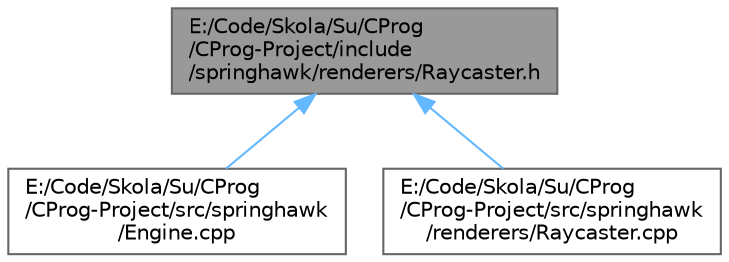 digraph "E:/Code/Skola/Su/CProg/CProg-Project/include/springhawk/renderers/Raycaster.h"
{
 // LATEX_PDF_SIZE
  bgcolor="transparent";
  edge [fontname=Helvetica,fontsize=10,labelfontname=Helvetica,labelfontsize=10];
  node [fontname=Helvetica,fontsize=10,shape=box,height=0.2,width=0.4];
  Node1 [id="Node000001",label="E:/Code/Skola/Su/CProg\l/CProg-Project/include\l/springhawk/renderers/Raycaster.h",height=0.2,width=0.4,color="gray40", fillcolor="grey60", style="filled", fontcolor="black",tooltip=" "];
  Node1 -> Node2 [id="edge1_Node000001_Node000002",dir="back",color="steelblue1",style="solid",tooltip=" "];
  Node2 [id="Node000002",label="E:/Code/Skola/Su/CProg\l/CProg-Project/src/springhawk\l/Engine.cpp",height=0.2,width=0.4,color="grey40", fillcolor="white", style="filled",URL="$_engine_8cpp.html",tooltip=" "];
  Node1 -> Node3 [id="edge2_Node000001_Node000003",dir="back",color="steelblue1",style="solid",tooltip=" "];
  Node3 [id="Node000003",label="E:/Code/Skola/Su/CProg\l/CProg-Project/src/springhawk\l/renderers/Raycaster.cpp",height=0.2,width=0.4,color="grey40", fillcolor="white", style="filled",URL="$_raycaster_8cpp.html",tooltip=" "];
}
